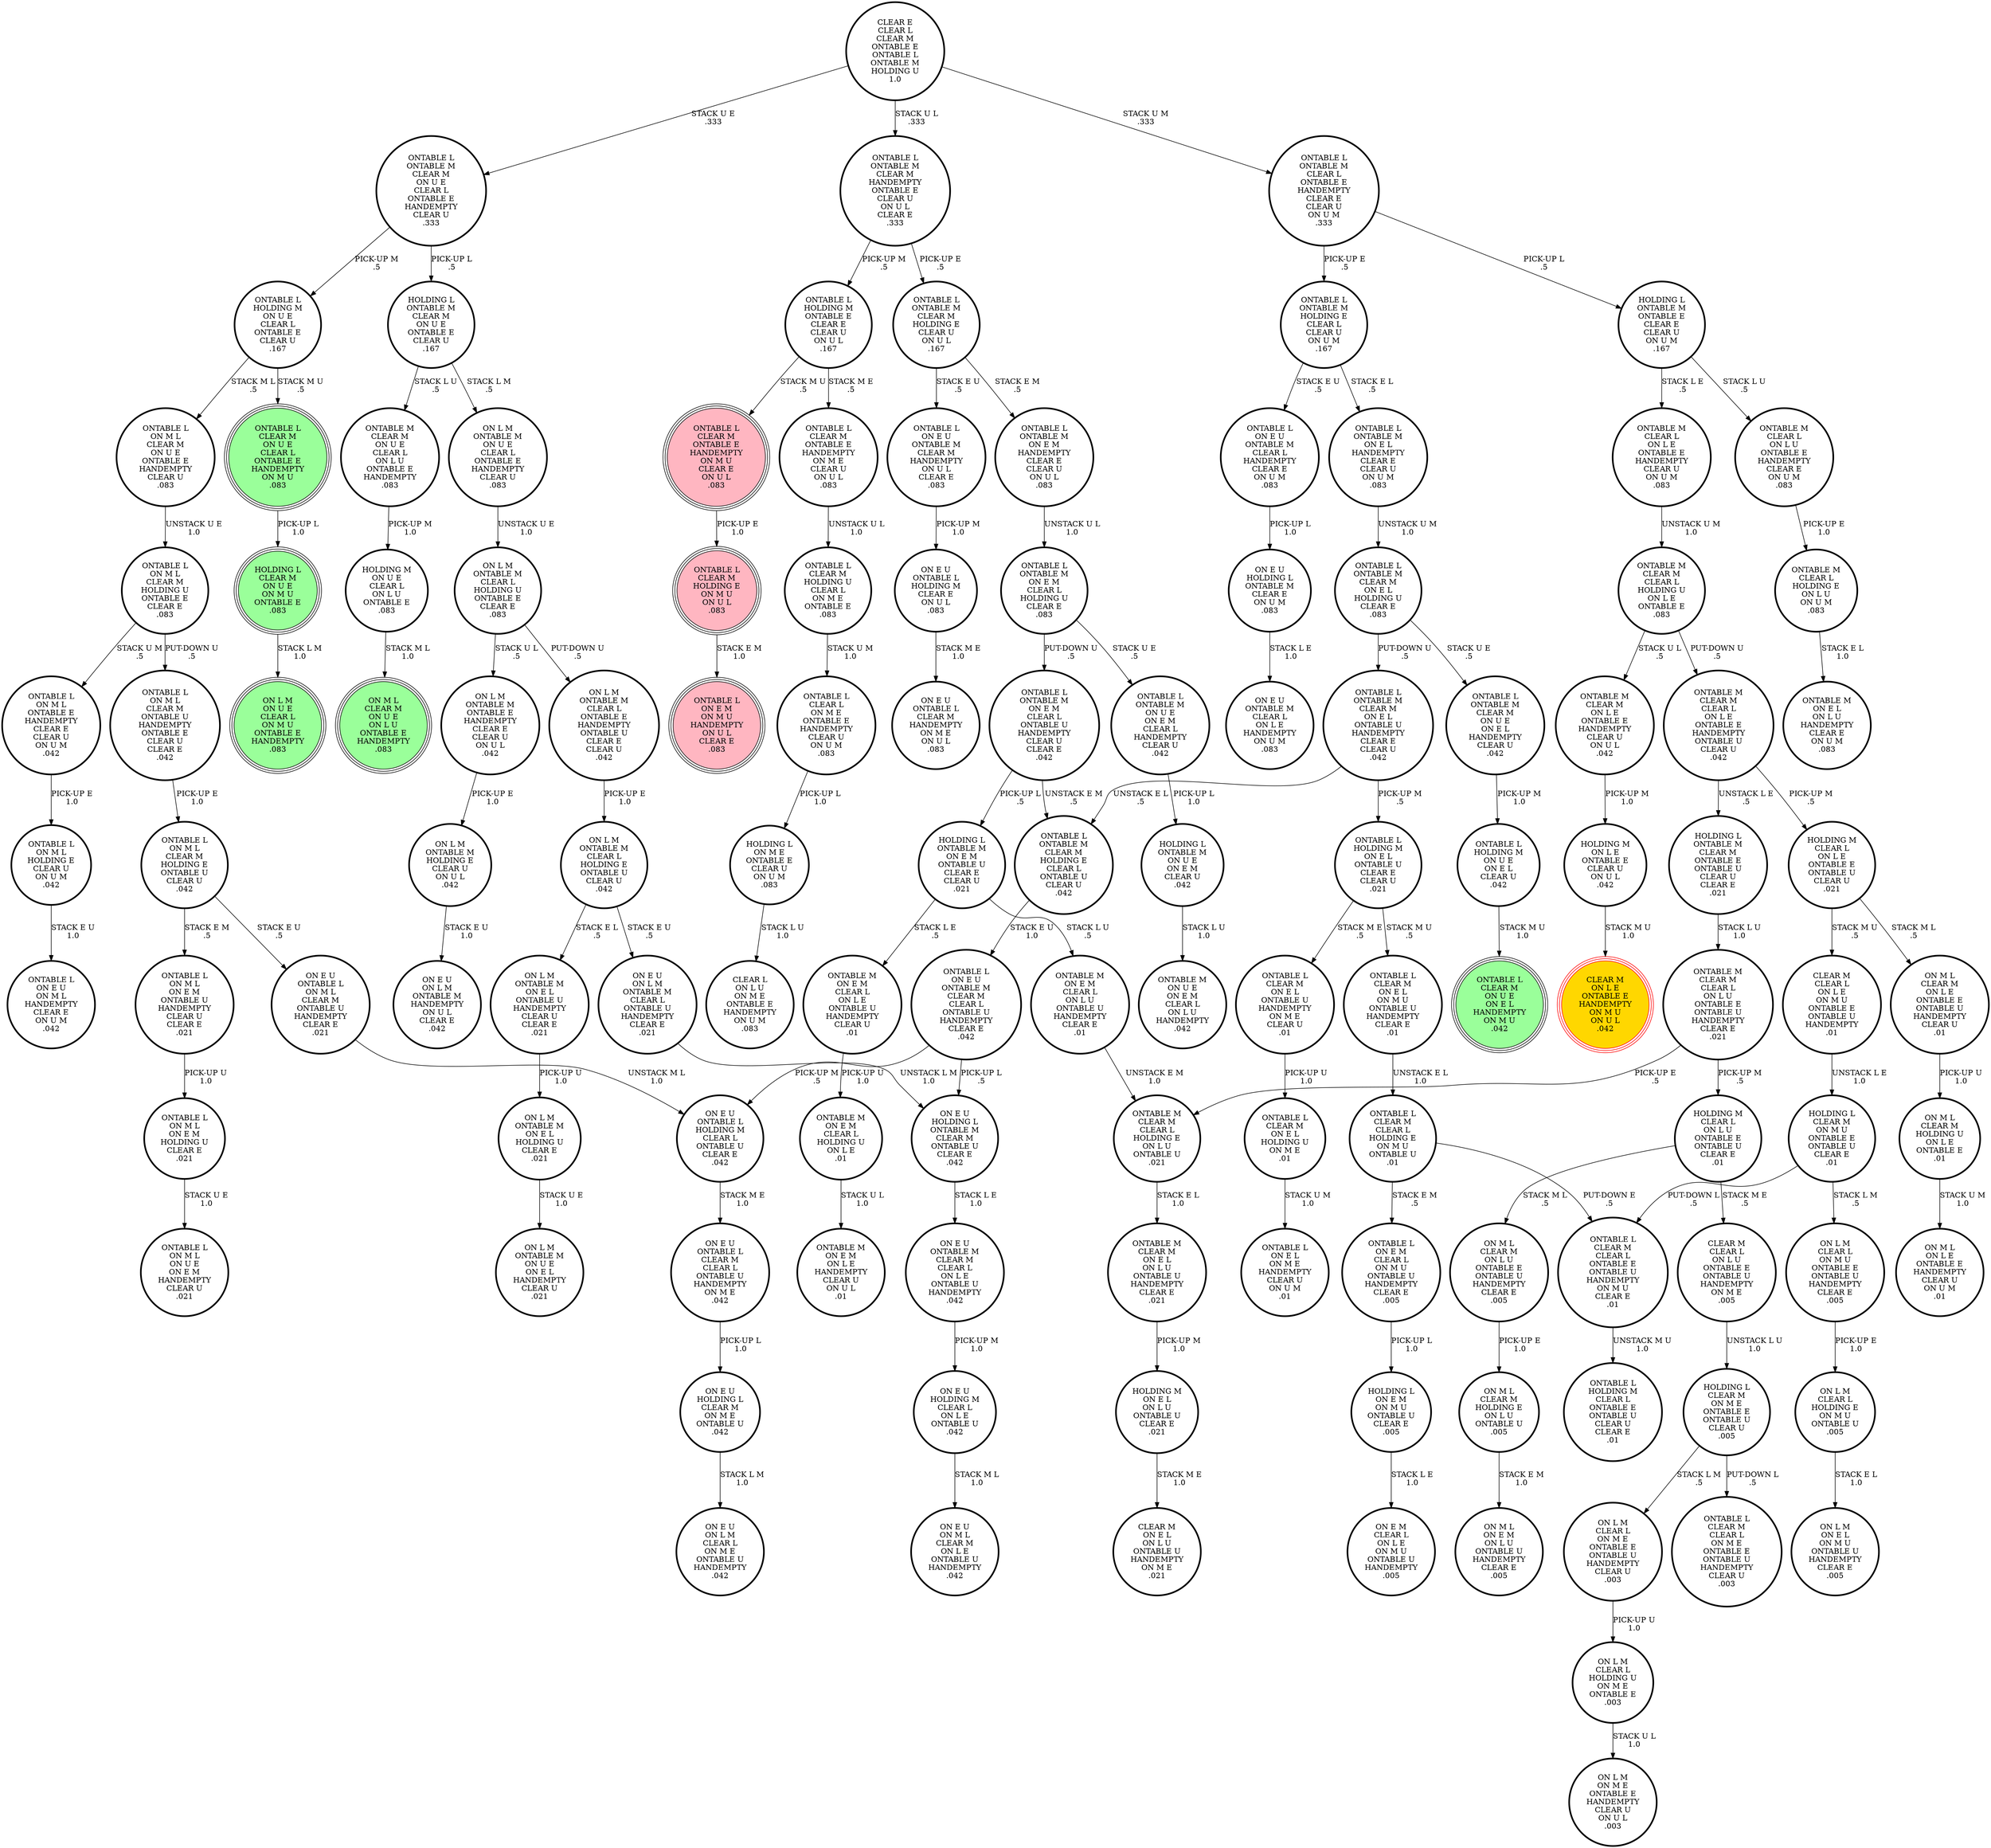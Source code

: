 digraph {
"ONTABLE L\nONTABLE M\nON E M\nCLEAR L\nONTABLE U\nHANDEMPTY\nCLEAR U\nCLEAR E\n.042\n" -> "ONTABLE L\nONTABLE M\nCLEAR M\nHOLDING E\nCLEAR L\nONTABLE U\nCLEAR U\n.042\n"[label="UNSTACK E M\n.5\n"];
"ONTABLE L\nONTABLE M\nON E M\nCLEAR L\nONTABLE U\nHANDEMPTY\nCLEAR U\nCLEAR E\n.042\n" -> "HOLDING L\nONTABLE M\nON E M\nONTABLE U\nCLEAR E\nCLEAR U\n.021\n"[label="PICK-UP L\n.5\n"];
"ONTABLE L\nCLEAR M\nCLEAR L\nONTABLE E\nONTABLE U\nHANDEMPTY\nON M U\nCLEAR E\n.01\n" -> "ONTABLE L\nHOLDING M\nCLEAR L\nONTABLE E\nONTABLE U\nCLEAR U\nCLEAR E\n.01\n"[label="UNSTACK M U\n1.0\n"];
"ONTABLE M\nCLEAR M\nCLEAR L\nHOLDING E\nON L U\nONTABLE U\n.021\n" -> "ONTABLE M\nCLEAR M\nON E L\nON L U\nONTABLE U\nHANDEMPTY\nCLEAR E\n.021\n"[label="STACK E L\n1.0\n"];
"ONTABLE L\nONTABLE M\nON E M\nCLEAR L\nHOLDING U\nCLEAR E\n.083\n" -> "ONTABLE L\nONTABLE M\nON E M\nCLEAR L\nONTABLE U\nHANDEMPTY\nCLEAR U\nCLEAR E\n.042\n"[label="PUT-DOWN U\n.5\n"];
"ONTABLE L\nONTABLE M\nON E M\nCLEAR L\nHOLDING U\nCLEAR E\n.083\n" -> "ONTABLE L\nONTABLE M\nON U E\nON E M\nCLEAR L\nHANDEMPTY\nCLEAR U\n.042\n"[label="STACK U E\n.5\n"];
"ONTABLE L\nHOLDING M\nON U E\nCLEAR L\nONTABLE E\nCLEAR U\n.167\n" -> "ONTABLE L\nON M L\nCLEAR M\nON U E\nONTABLE E\nHANDEMPTY\nCLEAR U\n.083\n"[label="STACK M L\n.5\n"];
"ONTABLE L\nHOLDING M\nON U E\nCLEAR L\nONTABLE E\nCLEAR U\n.167\n" -> "ONTABLE L\nCLEAR M\nON U E\nCLEAR L\nONTABLE E\nHANDEMPTY\nON M U\n.083\n"[label="STACK M U\n.5\n"];
"ON E U\nONTABLE L\nHOLDING M\nCLEAR E\nON U L\n.083\n" -> "ON E U\nONTABLE L\nCLEAR M\nHANDEMPTY\nON M E\nON U L\n.083\n"[label="STACK M E\n1.0\n"];
"ONTABLE M\nCLEAR M\nCLEAR L\nHOLDING U\nON L E\nONTABLE E\n.083\n" -> "ONTABLE M\nCLEAR M\nON L E\nONTABLE E\nHANDEMPTY\nCLEAR U\nON U L\n.042\n"[label="STACK U L\n.5\n"];
"ONTABLE M\nCLEAR M\nCLEAR L\nHOLDING U\nON L E\nONTABLE E\n.083\n" -> "ONTABLE M\nCLEAR M\nCLEAR L\nON L E\nONTABLE E\nHANDEMPTY\nONTABLE U\nCLEAR U\n.042\n"[label="PUT-DOWN U\n.5\n"];
"CLEAR M\nCLEAR L\nON L U\nONTABLE E\nONTABLE U\nHANDEMPTY\nON M E\n.005\n" -> "HOLDING L\nCLEAR M\nON M E\nONTABLE E\nONTABLE U\nCLEAR U\n.005\n"[label="UNSTACK L U\n1.0\n"];
"ON L M\nCLEAR L\nON M U\nONTABLE E\nONTABLE U\nHANDEMPTY\nCLEAR E\n.005\n" -> "ON L M\nCLEAR L\nHOLDING E\nON M U\nONTABLE U\n.005\n"[label="PICK-UP E\n1.0\n"];
"ONTABLE L\nCLEAR M\nHOLDING E\nON M U\nON U L\n.083\n" -> "ONTABLE L\nON E M\nON M U\nHANDEMPTY\nON U L\nCLEAR E\n.083\n"[label="STACK E M\n1.0\n"];
"ONTABLE L\nON M L\nCLEAR M\nHOLDING E\nONTABLE U\nCLEAR U\n.042\n" -> "ON E U\nONTABLE L\nON M L\nCLEAR M\nONTABLE U\nHANDEMPTY\nCLEAR E\n.021\n"[label="STACK E U\n.5\n"];
"ONTABLE L\nON M L\nCLEAR M\nHOLDING E\nONTABLE U\nCLEAR U\n.042\n" -> "ONTABLE L\nON M L\nON E M\nONTABLE U\nHANDEMPTY\nCLEAR U\nCLEAR E\n.021\n"[label="STACK E M\n.5\n"];
"ON E U\nONTABLE L\nCLEAR M\nCLEAR L\nONTABLE U\nHANDEMPTY\nON M E\n.042\n" -> "ON E U\nHOLDING L\nCLEAR M\nON M E\nONTABLE U\n.042\n"[label="PICK-UP L\n1.0\n"];
"ON E U\nONTABLE L\nON M L\nCLEAR M\nONTABLE U\nHANDEMPTY\nCLEAR E\n.021\n" -> "ON E U\nONTABLE L\nHOLDING M\nCLEAR L\nONTABLE U\nCLEAR E\n.042\n"[label="UNSTACK M L\n1.0\n"];
"ONTABLE L\nCLEAR M\nCLEAR L\nHOLDING E\nON M U\nONTABLE U\n.01\n" -> "ONTABLE L\nON E M\nCLEAR L\nON M U\nONTABLE U\nHANDEMPTY\nCLEAR E\n.005\n"[label="STACK E M\n.5\n"];
"ONTABLE L\nCLEAR M\nCLEAR L\nHOLDING E\nON M U\nONTABLE U\n.01\n" -> "ONTABLE L\nCLEAR M\nCLEAR L\nONTABLE E\nONTABLE U\nHANDEMPTY\nON M U\nCLEAR E\n.01\n"[label="PUT-DOWN E\n.5\n"];
"HOLDING L\nONTABLE M\nONTABLE E\nCLEAR E\nCLEAR U\nON U M\n.167\n" -> "ONTABLE M\nCLEAR L\nON L E\nONTABLE E\nHANDEMPTY\nCLEAR U\nON U M\n.083\n"[label="STACK L E\n.5\n"];
"HOLDING L\nONTABLE M\nONTABLE E\nCLEAR E\nCLEAR U\nON U M\n.167\n" -> "ONTABLE M\nCLEAR L\nON L U\nONTABLE E\nHANDEMPTY\nCLEAR E\nON U M\n.083\n"[label="STACK L U\n.5\n"];
"HOLDING M\nCLEAR L\nON L U\nONTABLE E\nONTABLE U\nCLEAR E\n.01\n" -> "CLEAR M\nCLEAR L\nON L U\nONTABLE E\nONTABLE U\nHANDEMPTY\nON M E\n.005\n"[label="STACK M E\n.5\n"];
"HOLDING M\nCLEAR L\nON L U\nONTABLE E\nONTABLE U\nCLEAR E\n.01\n" -> "ON M L\nCLEAR M\nON L U\nONTABLE E\nONTABLE U\nHANDEMPTY\nCLEAR E\n.005\n"[label="STACK M L\n.5\n"];
"ON L M\nONTABLE M\nHOLDING E\nCLEAR U\nON U L\n.042\n" -> "ON E U\nON L M\nONTABLE M\nHANDEMPTY\nON U L\nCLEAR E\n.042\n"[label="STACK E U\n1.0\n"];
"HOLDING M\nCLEAR L\nON L E\nONTABLE E\nONTABLE U\nCLEAR U\n.021\n" -> "CLEAR M\nCLEAR L\nON L E\nON M U\nONTABLE E\nONTABLE U\nHANDEMPTY\n.01\n"[label="STACK M U\n.5\n"];
"HOLDING M\nCLEAR L\nON L E\nONTABLE E\nONTABLE U\nCLEAR U\n.021\n" -> "ON M L\nCLEAR M\nON L E\nONTABLE E\nONTABLE U\nHANDEMPTY\nCLEAR U\n.01\n"[label="STACK M L\n.5\n"];
"ON M L\nCLEAR M\nON L U\nONTABLE E\nONTABLE U\nHANDEMPTY\nCLEAR E\n.005\n" -> "ON M L\nCLEAR M\nHOLDING E\nON L U\nONTABLE U\n.005\n"[label="PICK-UP E\n1.0\n"];
"ONTABLE M\nCLEAR M\nON U E\nCLEAR L\nON L U\nONTABLE E\nHANDEMPTY\n.083\n" -> "HOLDING M\nON U E\nCLEAR L\nON L U\nONTABLE E\n.083\n"[label="PICK-UP M\n1.0\n"];
"ON L M\nONTABLE M\nCLEAR L\nHOLDING E\nONTABLE U\nCLEAR U\n.042\n" -> "ON E U\nON L M\nONTABLE M\nCLEAR L\nONTABLE U\nHANDEMPTY\nCLEAR E\n.021\n"[label="STACK E U\n.5\n"];
"ON L M\nONTABLE M\nCLEAR L\nHOLDING E\nONTABLE U\nCLEAR U\n.042\n" -> "ON L M\nONTABLE M\nON E L\nONTABLE U\nHANDEMPTY\nCLEAR U\nCLEAR E\n.021\n"[label="STACK E L\n.5\n"];
"CLEAR M\nCLEAR L\nON L E\nON M U\nONTABLE E\nONTABLE U\nHANDEMPTY\n.01\n" -> "HOLDING L\nCLEAR M\nON M U\nONTABLE E\nONTABLE U\nCLEAR E\n.01\n"[label="UNSTACK L E\n1.0\n"];
"ONTABLE L\nHOLDING M\nONTABLE E\nCLEAR E\nCLEAR U\nON U L\n.167\n" -> "ONTABLE L\nCLEAR M\nONTABLE E\nHANDEMPTY\nON M E\nCLEAR U\nON U L\n.083\n"[label="STACK M E\n.5\n"];
"ONTABLE L\nHOLDING M\nONTABLE E\nCLEAR E\nCLEAR U\nON U L\n.167\n" -> "ONTABLE L\nCLEAR M\nONTABLE E\nHANDEMPTY\nON M U\nCLEAR E\nON U L\n.083\n"[label="STACK M U\n.5\n"];
"ON E U\nHOLDING L\nONTABLE M\nCLEAR E\nON U M\n.083\n" -> "ON E U\nONTABLE M\nCLEAR L\nON L E\nHANDEMPTY\nON U M\n.083\n"[label="STACK L E\n1.0\n"];
"ONTABLE M\nCLEAR L\nHOLDING E\nON L U\nON U M\n.083\n" -> "ONTABLE M\nON E L\nON L U\nHANDEMPTY\nCLEAR E\nON U M\n.083\n"[label="STACK E L\n1.0\n"];
"HOLDING L\nONTABLE M\nON E M\nONTABLE U\nCLEAR E\nCLEAR U\n.021\n" -> "ONTABLE M\nON E M\nCLEAR L\nON L E\nONTABLE U\nHANDEMPTY\nCLEAR U\n.01\n"[label="STACK L E\n.5\n"];
"HOLDING L\nONTABLE M\nON E M\nONTABLE U\nCLEAR E\nCLEAR U\n.021\n" -> "ONTABLE M\nON E M\nCLEAR L\nON L U\nONTABLE U\nHANDEMPTY\nCLEAR E\n.01\n"[label="STACK L U\n.5\n"];
"ONTABLE L\nON M L\nON E M\nONTABLE U\nHANDEMPTY\nCLEAR U\nCLEAR E\n.021\n" -> "ONTABLE L\nON M L\nON E M\nHOLDING U\nCLEAR E\n.021\n"[label="PICK-UP U\n1.0\n"];
"ON M L\nCLEAR M\nHOLDING E\nON L U\nONTABLE U\n.005\n" -> "ON M L\nON E M\nON L U\nONTABLE U\nHANDEMPTY\nCLEAR E\n.005\n"[label="STACK E M\n1.0\n"];
"ON L M\nONTABLE M\nCLEAR L\nHOLDING U\nONTABLE E\nCLEAR E\n.083\n" -> "ON L M\nONTABLE M\nONTABLE E\nHANDEMPTY\nCLEAR E\nCLEAR U\nON U L\n.042\n"[label="STACK U L\n.5\n"];
"ON L M\nONTABLE M\nCLEAR L\nHOLDING U\nONTABLE E\nCLEAR E\n.083\n" -> "ON L M\nONTABLE M\nCLEAR L\nONTABLE E\nHANDEMPTY\nONTABLE U\nCLEAR E\nCLEAR U\n.042\n"[label="PUT-DOWN U\n.5\n"];
"HOLDING L\nONTABLE M\nON U E\nON E M\nCLEAR U\n.042\n" -> "ONTABLE M\nON U E\nON E M\nCLEAR L\nON L U\nHANDEMPTY\n.042\n"[label="STACK L U\n1.0\n"];
"ONTABLE M\nCLEAR M\nON E L\nON L U\nONTABLE U\nHANDEMPTY\nCLEAR E\n.021\n" -> "HOLDING M\nON E L\nON L U\nONTABLE U\nCLEAR E\n.021\n"[label="PICK-UP M\n1.0\n"];
"ON L M\nONTABLE M\nON E L\nONTABLE U\nHANDEMPTY\nCLEAR U\nCLEAR E\n.021\n" -> "ON L M\nONTABLE M\nON E L\nHOLDING U\nCLEAR E\n.021\n"[label="PICK-UP U\n1.0\n"];
"ONTABLE L\nCLEAR M\nON U E\nCLEAR L\nONTABLE E\nHANDEMPTY\nON M U\n.083\n" -> "HOLDING L\nCLEAR M\nON U E\nON M U\nONTABLE E\n.083\n"[label="PICK-UP L\n1.0\n"];
"ONTABLE L\nONTABLE M\nCLEAR M\nON E L\nONTABLE U\nHANDEMPTY\nCLEAR E\nCLEAR U\n.042\n" -> "ONTABLE L\nHOLDING M\nON E L\nONTABLE U\nCLEAR E\nCLEAR U\n.021\n"[label="PICK-UP M\n.5\n"];
"ONTABLE L\nONTABLE M\nCLEAR M\nON E L\nONTABLE U\nHANDEMPTY\nCLEAR E\nCLEAR U\n.042\n" -> "ONTABLE L\nONTABLE M\nCLEAR M\nHOLDING E\nCLEAR L\nONTABLE U\nCLEAR U\n.042\n"[label="UNSTACK E L\n.5\n"];
"ONTABLE L\nON E M\nCLEAR L\nON M U\nONTABLE U\nHANDEMPTY\nCLEAR E\n.005\n" -> "HOLDING L\nON E M\nON M U\nONTABLE U\nCLEAR E\n.005\n"[label="PICK-UP L\n1.0\n"];
"ON L M\nCLEAR L\nON M E\nONTABLE E\nONTABLE U\nHANDEMPTY\nCLEAR U\n.003\n" -> "ON L M\nCLEAR L\nHOLDING U\nON M E\nONTABLE E\n.003\n"[label="PICK-UP U\n1.0\n"];
"ONTABLE L\nON E U\nONTABLE M\nCLEAR M\nCLEAR L\nONTABLE U\nHANDEMPTY\nCLEAR E\n.042\n" -> "ON E U\nHOLDING L\nONTABLE M\nCLEAR M\nONTABLE U\nCLEAR E\n.042\n"[label="PICK-UP L\n.5\n"];
"ONTABLE L\nON E U\nONTABLE M\nCLEAR M\nCLEAR L\nONTABLE U\nHANDEMPTY\nCLEAR E\n.042\n" -> "ON E U\nONTABLE L\nHOLDING M\nCLEAR L\nONTABLE U\nCLEAR E\n.042\n"[label="PICK-UP M\n.5\n"];
"ONTABLE L\nCLEAR M\nONTABLE E\nHANDEMPTY\nON M U\nCLEAR E\nON U L\n.083\n" -> "ONTABLE L\nCLEAR M\nHOLDING E\nON M U\nON U L\n.083\n"[label="PICK-UP E\n1.0\n"];
"ONTABLE L\nONTABLE M\nCLEAR M\nHOLDING E\nCLEAR L\nONTABLE U\nCLEAR U\n.042\n" -> "ONTABLE L\nON E U\nONTABLE M\nCLEAR M\nCLEAR L\nONTABLE U\nHANDEMPTY\nCLEAR E\n.042\n"[label="STACK E U\n1.0\n"];
"ONTABLE L\nON M L\nON E M\nHOLDING U\nCLEAR E\n.021\n" -> "ONTABLE L\nON M L\nON U E\nON E M\nHANDEMPTY\nCLEAR U\n.021\n"[label="STACK U E\n1.0\n"];
"ONTABLE L\nON M L\nCLEAR M\nHOLDING U\nONTABLE E\nCLEAR E\n.083\n" -> "ONTABLE L\nON M L\nONTABLE E\nHANDEMPTY\nCLEAR E\nCLEAR U\nON U M\n.042\n"[label="STACK U M\n.5\n"];
"ONTABLE L\nON M L\nCLEAR M\nHOLDING U\nONTABLE E\nCLEAR E\n.083\n" -> "ONTABLE L\nON M L\nCLEAR M\nONTABLE U\nHANDEMPTY\nONTABLE E\nCLEAR U\nCLEAR E\n.042\n"[label="PUT-DOWN U\n.5\n"];
"ONTABLE L\nON M L\nCLEAR M\nON U E\nONTABLE E\nHANDEMPTY\nCLEAR U\n.083\n" -> "ONTABLE L\nON M L\nCLEAR M\nHOLDING U\nONTABLE E\nCLEAR E\n.083\n"[label="UNSTACK U E\n1.0\n"];
"ONTABLE M\nON E M\nCLEAR L\nON L U\nONTABLE U\nHANDEMPTY\nCLEAR E\n.01\n" -> "ONTABLE M\nCLEAR M\nCLEAR L\nHOLDING E\nON L U\nONTABLE U\n.021\n"[label="UNSTACK E M\n1.0\n"];
"ONTABLE L\nHOLDING M\nON E L\nONTABLE U\nCLEAR E\nCLEAR U\n.021\n" -> "ONTABLE L\nCLEAR M\nON E L\nON M U\nONTABLE U\nHANDEMPTY\nCLEAR E\n.01\n"[label="STACK M U\n.5\n"];
"ONTABLE L\nHOLDING M\nON E L\nONTABLE U\nCLEAR E\nCLEAR U\n.021\n" -> "ONTABLE L\nCLEAR M\nON E L\nONTABLE U\nHANDEMPTY\nON M E\nCLEAR U\n.01\n"[label="STACK M E\n.5\n"];
"HOLDING L\nON E M\nON M U\nONTABLE U\nCLEAR E\n.005\n" -> "ON E M\nCLEAR L\nON L E\nON M U\nONTABLE U\nHANDEMPTY\n.005\n"[label="STACK L E\n1.0\n"];
"ONTABLE L\nONTABLE M\nCLEAR M\nHANDEMPTY\nONTABLE E\nCLEAR U\nON U L\nCLEAR E\n.333\n" -> "ONTABLE L\nONTABLE M\nCLEAR M\nHOLDING E\nCLEAR U\nON U L\n.167\n"[label="PICK-UP E\n.5\n"];
"ONTABLE L\nONTABLE M\nCLEAR M\nHANDEMPTY\nONTABLE E\nCLEAR U\nON U L\nCLEAR E\n.333\n" -> "ONTABLE L\nHOLDING M\nONTABLE E\nCLEAR E\nCLEAR U\nON U L\n.167\n"[label="PICK-UP M\n.5\n"];
"ONTABLE L\nCLEAR M\nON E L\nHOLDING U\nON M E\n.01\n" -> "ONTABLE L\nON E L\nON M E\nHANDEMPTY\nCLEAR U\nON U M\n.01\n"[label="STACK U M\n1.0\n"];
"ON E U\nHOLDING L\nCLEAR M\nON M E\nONTABLE U\n.042\n" -> "ON E U\nON L M\nCLEAR L\nON M E\nONTABLE U\nHANDEMPTY\n.042\n"[label="STACK L M\n1.0\n"];
"ONTABLE L\nCLEAR M\nHOLDING U\nCLEAR L\nON M E\nONTABLE E\n.083\n" -> "ONTABLE L\nCLEAR L\nON M E\nONTABLE E\nHANDEMPTY\nCLEAR U\nON U M\n.083\n"[label="STACK U M\n1.0\n"];
"ON E U\nONTABLE L\nHOLDING M\nCLEAR L\nONTABLE U\nCLEAR E\n.042\n" -> "ON E U\nONTABLE L\nCLEAR M\nCLEAR L\nONTABLE U\nHANDEMPTY\nON M E\n.042\n"[label="STACK M E\n1.0\n"];
"HOLDING M\nON U E\nCLEAR L\nON L U\nONTABLE E\n.083\n" -> "ON M L\nCLEAR M\nON U E\nON L U\nONTABLE E\nHANDEMPTY\n.083\n"[label="STACK M L\n1.0\n"];
"HOLDING L\nCLEAR M\nON M E\nONTABLE E\nONTABLE U\nCLEAR U\n.005\n" -> "ON L M\nCLEAR L\nON M E\nONTABLE E\nONTABLE U\nHANDEMPTY\nCLEAR U\n.003\n"[label="STACK L M\n.5\n"];
"HOLDING L\nCLEAR M\nON M E\nONTABLE E\nONTABLE U\nCLEAR U\n.005\n" -> "ONTABLE L\nCLEAR M\nCLEAR L\nON M E\nONTABLE E\nONTABLE U\nHANDEMPTY\nCLEAR U\n.003\n"[label="PUT-DOWN L\n.5\n"];
"HOLDING L\nONTABLE M\nCLEAR M\nON U E\nONTABLE E\nCLEAR U\n.167\n" -> "ONTABLE M\nCLEAR M\nON U E\nCLEAR L\nON L U\nONTABLE E\nHANDEMPTY\n.083\n"[label="STACK L U\n.5\n"];
"HOLDING L\nONTABLE M\nCLEAR M\nON U E\nONTABLE E\nCLEAR U\n.167\n" -> "ON L M\nONTABLE M\nON U E\nCLEAR L\nONTABLE E\nHANDEMPTY\nCLEAR U\n.083\n"[label="STACK L M\n.5\n"];
"ONTABLE M\nCLEAR L\nON L U\nONTABLE E\nHANDEMPTY\nCLEAR E\nON U M\n.083\n" -> "ONTABLE M\nCLEAR L\nHOLDING E\nON L U\nON U M\n.083\n"[label="PICK-UP E\n1.0\n"];
"CLEAR E\nCLEAR L\nCLEAR M\nONTABLE E\nONTABLE L\nONTABLE M\nHOLDING U\n1.0\n" -> "ONTABLE L\nONTABLE M\nCLEAR M\nON U E\nCLEAR L\nONTABLE E\nHANDEMPTY\nCLEAR U\n.333\n"[label="STACK U E\n.333\n"];
"CLEAR E\nCLEAR L\nCLEAR M\nONTABLE E\nONTABLE L\nONTABLE M\nHOLDING U\n1.0\n" -> "ONTABLE L\nONTABLE M\nCLEAR M\nHANDEMPTY\nONTABLE E\nCLEAR U\nON U L\nCLEAR E\n.333\n"[label="STACK U L\n.333\n"];
"CLEAR E\nCLEAR L\nCLEAR M\nONTABLE E\nONTABLE L\nONTABLE M\nHOLDING U\n1.0\n" -> "ONTABLE L\nONTABLE M\nCLEAR L\nONTABLE E\nHANDEMPTY\nCLEAR E\nCLEAR U\nON U M\n.333\n"[label="STACK U M\n.333\n"];
"HOLDING L\nCLEAR M\nON M U\nONTABLE E\nONTABLE U\nCLEAR E\n.01\n" -> "ON L M\nCLEAR L\nON M U\nONTABLE E\nONTABLE U\nHANDEMPTY\nCLEAR E\n.005\n"[label="STACK L M\n.5\n"];
"HOLDING L\nCLEAR M\nON M U\nONTABLE E\nONTABLE U\nCLEAR E\n.01\n" -> "ONTABLE L\nCLEAR M\nCLEAR L\nONTABLE E\nONTABLE U\nHANDEMPTY\nON M U\nCLEAR E\n.01\n"[label="PUT-DOWN L\n.5\n"];
"ONTABLE M\nCLEAR M\nCLEAR L\nON L U\nONTABLE E\nONTABLE U\nHANDEMPTY\nCLEAR E\n.021\n" -> "HOLDING M\nCLEAR L\nON L U\nONTABLE E\nONTABLE U\nCLEAR E\n.01\n"[label="PICK-UP M\n.5\n"];
"ONTABLE M\nCLEAR M\nCLEAR L\nON L U\nONTABLE E\nONTABLE U\nHANDEMPTY\nCLEAR E\n.021\n" -> "ONTABLE M\nCLEAR M\nCLEAR L\nHOLDING E\nON L U\nONTABLE U\n.021\n"[label="PICK-UP E\n.5\n"];
"ONTABLE L\nONTABLE M\nCLEAR L\nONTABLE E\nHANDEMPTY\nCLEAR E\nCLEAR U\nON U M\n.333\n" -> "ONTABLE L\nONTABLE M\nHOLDING E\nCLEAR L\nCLEAR U\nON U M\n.167\n"[label="PICK-UP E\n.5\n"];
"ONTABLE L\nONTABLE M\nCLEAR L\nONTABLE E\nHANDEMPTY\nCLEAR E\nCLEAR U\nON U M\n.333\n" -> "HOLDING L\nONTABLE M\nONTABLE E\nCLEAR E\nCLEAR U\nON U M\n.167\n"[label="PICK-UP L\n.5\n"];
"ON L M\nONTABLE M\nCLEAR L\nONTABLE E\nHANDEMPTY\nONTABLE U\nCLEAR E\nCLEAR U\n.042\n" -> "ON L M\nONTABLE M\nCLEAR L\nHOLDING E\nONTABLE U\nCLEAR U\n.042\n"[label="PICK-UP E\n1.0\n"];
"ONTABLE L\nONTABLE M\nON E L\nHANDEMPTY\nCLEAR E\nCLEAR U\nON U M\n.083\n" -> "ONTABLE L\nONTABLE M\nCLEAR M\nON E L\nHOLDING U\nCLEAR E\n.083\n"[label="UNSTACK U M\n1.0\n"];
"ON E U\nHOLDING M\nCLEAR L\nON L E\nONTABLE U\n.042\n" -> "ON E U\nON M L\nCLEAR M\nON L E\nONTABLE U\nHANDEMPTY\n.042\n"[label="STACK M L\n1.0\n"];
"ONTABLE L\nON M L\nHOLDING E\nCLEAR U\nON U M\n.042\n" -> "ONTABLE L\nON E U\nON M L\nHANDEMPTY\nCLEAR E\nON U M\n.042\n"[label="STACK E U\n1.0\n"];
"ONTABLE M\nCLEAR M\nCLEAR L\nON L E\nONTABLE E\nHANDEMPTY\nONTABLE U\nCLEAR U\n.042\n" -> "HOLDING M\nCLEAR L\nON L E\nONTABLE E\nONTABLE U\nCLEAR U\n.021\n"[label="PICK-UP M\n.5\n"];
"ONTABLE M\nCLEAR M\nCLEAR L\nON L E\nONTABLE E\nHANDEMPTY\nONTABLE U\nCLEAR U\n.042\n" -> "HOLDING L\nONTABLE M\nCLEAR M\nONTABLE E\nONTABLE U\nCLEAR U\nCLEAR E\n.021\n"[label="UNSTACK L E\n.5\n"];
"ONTABLE L\nCLEAR M\nONTABLE E\nHANDEMPTY\nON M E\nCLEAR U\nON U L\n.083\n" -> "ONTABLE L\nCLEAR M\nHOLDING U\nCLEAR L\nON M E\nONTABLE E\n.083\n"[label="UNSTACK U L\n1.0\n"];
"ONTABLE M\nON E M\nCLEAR L\nON L E\nONTABLE U\nHANDEMPTY\nCLEAR U\n.01\n" -> "ONTABLE M\nON E M\nCLEAR L\nHOLDING U\nON L E\n.01\n"[label="PICK-UP U\n1.0\n"];
"ON L M\nONTABLE M\nONTABLE E\nHANDEMPTY\nCLEAR E\nCLEAR U\nON U L\n.042\n" -> "ON L M\nONTABLE M\nHOLDING E\nCLEAR U\nON U L\n.042\n"[label="PICK-UP E\n1.0\n"];
"ON M L\nCLEAR M\nON L E\nONTABLE E\nONTABLE U\nHANDEMPTY\nCLEAR U\n.01\n" -> "ON M L\nCLEAR M\nHOLDING U\nON L E\nONTABLE E\n.01\n"[label="PICK-UP U\n1.0\n"];
"ONTABLE L\nON M L\nCLEAR M\nONTABLE U\nHANDEMPTY\nONTABLE E\nCLEAR U\nCLEAR E\n.042\n" -> "ONTABLE L\nON M L\nCLEAR M\nHOLDING E\nONTABLE U\nCLEAR U\n.042\n"[label="PICK-UP E\n1.0\n"];
"ON L M\nCLEAR L\nHOLDING U\nON M E\nONTABLE E\n.003\n" -> "ON L M\nON M E\nONTABLE E\nHANDEMPTY\nCLEAR U\nON U L\n.003\n"[label="STACK U L\n1.0\n"];
"ONTABLE L\nON E U\nONTABLE M\nCLEAR M\nHANDEMPTY\nON U L\nCLEAR E\n.083\n" -> "ON E U\nONTABLE L\nHOLDING M\nCLEAR E\nON U L\n.083\n"[label="PICK-UP M\n1.0\n"];
"ONTABLE L\nCLEAR M\nON E L\nON M U\nONTABLE U\nHANDEMPTY\nCLEAR E\n.01\n" -> "ONTABLE L\nCLEAR M\nCLEAR L\nHOLDING E\nON M U\nONTABLE U\n.01\n"[label="UNSTACK E L\n1.0\n"];
"ONTABLE M\nCLEAR L\nON L E\nONTABLE E\nHANDEMPTY\nCLEAR U\nON U M\n.083\n" -> "ONTABLE M\nCLEAR M\nCLEAR L\nHOLDING U\nON L E\nONTABLE E\n.083\n"[label="UNSTACK U M\n1.0\n"];
"ONTABLE L\nCLEAR L\nON M E\nONTABLE E\nHANDEMPTY\nCLEAR U\nON U M\n.083\n" -> "HOLDING L\nON M E\nONTABLE E\nCLEAR U\nON U M\n.083\n"[label="PICK-UP L\n1.0\n"];
"ONTABLE M\nCLEAR M\nON L E\nONTABLE E\nHANDEMPTY\nCLEAR U\nON U L\n.042\n" -> "HOLDING M\nON L E\nONTABLE E\nCLEAR U\nON U L\n.042\n"[label="PICK-UP M\n1.0\n"];
"ONTABLE L\nONTABLE M\nHOLDING E\nCLEAR L\nCLEAR U\nON U M\n.167\n" -> "ONTABLE L\nON E U\nONTABLE M\nCLEAR L\nHANDEMPTY\nCLEAR E\nON U M\n.083\n"[label="STACK E U\n.5\n"];
"ONTABLE L\nONTABLE M\nHOLDING E\nCLEAR L\nCLEAR U\nON U M\n.167\n" -> "ONTABLE L\nONTABLE M\nON E L\nHANDEMPTY\nCLEAR E\nCLEAR U\nON U M\n.083\n"[label="STACK E L\n.5\n"];
"ON L M\nONTABLE M\nON E L\nHOLDING U\nCLEAR E\n.021\n" -> "ON L M\nONTABLE M\nON U E\nON E L\nHANDEMPTY\nCLEAR U\n.021\n"[label="STACK U E\n1.0\n"];
"ONTABLE L\nONTABLE M\nON U E\nON E M\nCLEAR L\nHANDEMPTY\nCLEAR U\n.042\n" -> "HOLDING L\nONTABLE M\nON U E\nON E M\nCLEAR U\n.042\n"[label="PICK-UP L\n1.0\n"];
"ON L M\nONTABLE M\nON U E\nCLEAR L\nONTABLE E\nHANDEMPTY\nCLEAR U\n.083\n" -> "ON L M\nONTABLE M\nCLEAR L\nHOLDING U\nONTABLE E\nCLEAR E\n.083\n"[label="UNSTACK U E\n1.0\n"];
"ONTABLE L\nONTABLE M\nON E M\nHANDEMPTY\nCLEAR E\nCLEAR U\nON U L\n.083\n" -> "ONTABLE L\nONTABLE M\nON E M\nCLEAR L\nHOLDING U\nCLEAR E\n.083\n"[label="UNSTACK U L\n1.0\n"];
"ONTABLE L\nHOLDING M\nON U E\nON E L\nCLEAR U\n.042\n" -> "ONTABLE L\nCLEAR M\nON U E\nON E L\nHANDEMPTY\nON M U\n.042\n"[label="STACK M U\n1.0\n"];
"ON E U\nONTABLE M\nCLEAR M\nCLEAR L\nON L E\nONTABLE U\nHANDEMPTY\n.042\n" -> "ON E U\nHOLDING M\nCLEAR L\nON L E\nONTABLE U\n.042\n"[label="PICK-UP M\n1.0\n"];
"ONTABLE L\nONTABLE M\nCLEAR M\nON U E\nCLEAR L\nONTABLE E\nHANDEMPTY\nCLEAR U\n.333\n" -> "ONTABLE L\nHOLDING M\nON U E\nCLEAR L\nONTABLE E\nCLEAR U\n.167\n"[label="PICK-UP M\n.5\n"];
"ONTABLE L\nONTABLE M\nCLEAR M\nON U E\nCLEAR L\nONTABLE E\nHANDEMPTY\nCLEAR U\n.333\n" -> "HOLDING L\nONTABLE M\nCLEAR M\nON U E\nONTABLE E\nCLEAR U\n.167\n"[label="PICK-UP L\n.5\n"];
"ON E U\nHOLDING L\nONTABLE M\nCLEAR M\nONTABLE U\nCLEAR E\n.042\n" -> "ON E U\nONTABLE M\nCLEAR M\nCLEAR L\nON L E\nONTABLE U\nHANDEMPTY\n.042\n"[label="STACK L E\n1.0\n"];
"HOLDING L\nONTABLE M\nCLEAR M\nONTABLE E\nONTABLE U\nCLEAR U\nCLEAR E\n.021\n" -> "ONTABLE M\nCLEAR M\nCLEAR L\nON L U\nONTABLE E\nONTABLE U\nHANDEMPTY\nCLEAR E\n.021\n"[label="STACK L U\n1.0\n"];
"HOLDING M\nON E L\nON L U\nONTABLE U\nCLEAR E\n.021\n" -> "CLEAR M\nON E L\nON L U\nONTABLE U\nHANDEMPTY\nON M E\n.021\n"[label="STACK M E\n1.0\n"];
"ON M L\nCLEAR M\nHOLDING U\nON L E\nONTABLE E\n.01\n" -> "ON M L\nON L E\nONTABLE E\nHANDEMPTY\nCLEAR U\nON U M\n.01\n"[label="STACK U M\n1.0\n"];
"ONTABLE L\nONTABLE M\nCLEAR M\nON U E\nON E L\nHANDEMPTY\nCLEAR U\n.042\n" -> "ONTABLE L\nHOLDING M\nON U E\nON E L\nCLEAR U\n.042\n"[label="PICK-UP M\n1.0\n"];
"HOLDING M\nON L E\nONTABLE E\nCLEAR U\nON U L\n.042\n" -> "CLEAR M\nON L E\nONTABLE E\nHANDEMPTY\nON M U\nON U L\n.042\n"[label="STACK M U\n1.0\n"];
"ON L M\nCLEAR L\nHOLDING E\nON M U\nONTABLE U\n.005\n" -> "ON L M\nON E L\nON M U\nONTABLE U\nHANDEMPTY\nCLEAR E\n.005\n"[label="STACK E L\n1.0\n"];
"ONTABLE M\nON E M\nCLEAR L\nHOLDING U\nON L E\n.01\n" -> "ONTABLE M\nON E M\nON L E\nHANDEMPTY\nCLEAR U\nON U L\n.01\n"[label="STACK U L\n1.0\n"];
"ONTABLE L\nONTABLE M\nCLEAR M\nHOLDING E\nCLEAR U\nON U L\n.167\n" -> "ONTABLE L\nONTABLE M\nON E M\nHANDEMPTY\nCLEAR E\nCLEAR U\nON U L\n.083\n"[label="STACK E M\n.5\n"];
"ONTABLE L\nONTABLE M\nCLEAR M\nHOLDING E\nCLEAR U\nON U L\n.167\n" -> "ONTABLE L\nON E U\nONTABLE M\nCLEAR M\nHANDEMPTY\nON U L\nCLEAR E\n.083\n"[label="STACK E U\n.5\n"];
"HOLDING L\nON M E\nONTABLE E\nCLEAR U\nON U M\n.083\n" -> "CLEAR L\nON L U\nON M E\nONTABLE E\nHANDEMPTY\nON U M\n.083\n"[label="STACK L U\n1.0\n"];
"ONTABLE L\nON M L\nONTABLE E\nHANDEMPTY\nCLEAR E\nCLEAR U\nON U M\n.042\n" -> "ONTABLE L\nON M L\nHOLDING E\nCLEAR U\nON U M\n.042\n"[label="PICK-UP E\n1.0\n"];
"ONTABLE L\nONTABLE M\nCLEAR M\nON E L\nHOLDING U\nCLEAR E\n.083\n" -> "ONTABLE L\nONTABLE M\nCLEAR M\nON U E\nON E L\nHANDEMPTY\nCLEAR U\n.042\n"[label="STACK U E\n.5\n"];
"ONTABLE L\nONTABLE M\nCLEAR M\nON E L\nHOLDING U\nCLEAR E\n.083\n" -> "ONTABLE L\nONTABLE M\nCLEAR M\nON E L\nONTABLE U\nHANDEMPTY\nCLEAR E\nCLEAR U\n.042\n"[label="PUT-DOWN U\n.5\n"];
"ONTABLE L\nON E U\nONTABLE M\nCLEAR L\nHANDEMPTY\nCLEAR E\nON U M\n.083\n" -> "ON E U\nHOLDING L\nONTABLE M\nCLEAR E\nON U M\n.083\n"[label="PICK-UP L\n1.0\n"];
"ON E U\nON L M\nONTABLE M\nCLEAR L\nONTABLE U\nHANDEMPTY\nCLEAR E\n.021\n" -> "ON E U\nHOLDING L\nONTABLE M\nCLEAR M\nONTABLE U\nCLEAR E\n.042\n"[label="UNSTACK L M\n1.0\n"];
"HOLDING L\nCLEAR M\nON U E\nON M U\nONTABLE E\n.083\n" -> "ON L M\nON U E\nCLEAR L\nON M U\nONTABLE E\nHANDEMPTY\n.083\n"[label="STACK L M\n1.0\n"];
"ONTABLE L\nCLEAR M\nON E L\nONTABLE U\nHANDEMPTY\nON M E\nCLEAR U\n.01\n" -> "ONTABLE L\nCLEAR M\nON E L\nHOLDING U\nON M E\n.01\n"[label="PICK-UP U\n1.0\n"];
"ON E U\nONTABLE M\nCLEAR L\nON L E\nHANDEMPTY\nON U M\n.083\n" [shape=circle, penwidth=3];
"ON L M\nON E L\nON M U\nONTABLE U\nHANDEMPTY\nCLEAR E\n.005\n" [shape=circle, penwidth=3];
"ON E U\nON L M\nCLEAR L\nON M E\nONTABLE U\nHANDEMPTY\n.042\n" [shape=circle, penwidth=3];
"ON L M\nON M E\nONTABLE E\nHANDEMPTY\nCLEAR U\nON U L\n.003\n" [shape=circle, penwidth=3];
"ON M L\nON L E\nONTABLE E\nHANDEMPTY\nCLEAR U\nON U M\n.01\n" [shape=circle, penwidth=3];
"ONTABLE L\nON E L\nON M E\nHANDEMPTY\nCLEAR U\nON U M\n.01\n" [shape=circle, penwidth=3];
"ON E U\nON M L\nCLEAR M\nON L E\nONTABLE U\nHANDEMPTY\n.042\n" [shape=circle, penwidth=3];
"ON L M\nONTABLE M\nON U E\nON E L\nHANDEMPTY\nCLEAR U\n.021\n" [shape=circle, penwidth=3];
"ON L M\nON U E\nCLEAR L\nON M U\nONTABLE E\nHANDEMPTY\n.083\n" [shape=circle, style=filled, fillcolor=palegreen1, peripheries=3];
"ONTABLE L\nON E U\nON M L\nHANDEMPTY\nCLEAR E\nON U M\n.042\n" [shape=circle, penwidth=3];
"ONTABLE L\nHOLDING M\nCLEAR L\nONTABLE E\nONTABLE U\nCLEAR U\nCLEAR E\n.01\n" [shape=circle, penwidth=3];
"CLEAR M\nON E L\nON L U\nONTABLE U\nHANDEMPTY\nON M E\n.021\n" [shape=circle, penwidth=3];
"ON E M\nCLEAR L\nON L E\nON M U\nONTABLE U\nHANDEMPTY\n.005\n" [shape=circle, penwidth=3];
"ON E U\nON L M\nONTABLE M\nHANDEMPTY\nON U L\nCLEAR E\n.042\n" [shape=circle, penwidth=3];
"CLEAR L\nON L U\nON M E\nONTABLE E\nHANDEMPTY\nON U M\n.083\n" [shape=circle, penwidth=3];
"ON M L\nCLEAR M\nON U E\nON L U\nONTABLE E\nHANDEMPTY\n.083\n" [shape=circle, style=filled, fillcolor=palegreen1, peripheries=3];
"ONTABLE M\nON U E\nON E M\nCLEAR L\nON L U\nHANDEMPTY\n.042\n" [shape=circle, penwidth=3];
"ONTABLE L\nON E M\nON M U\nHANDEMPTY\nON U L\nCLEAR E\n.083\n" [shape=circle, style=filled, fillcolor=lightpink, peripheries=3];
"ON E U\nONTABLE L\nCLEAR M\nHANDEMPTY\nON M E\nON U L\n.083\n" [shape=circle, penwidth=3];
"ONTABLE M\nON E M\nON L E\nHANDEMPTY\nCLEAR U\nON U L\n.01\n" [shape=circle, penwidth=3];
"ONTABLE L\nCLEAR M\nON U E\nON E L\nHANDEMPTY\nON M U\n.042\n" [shape=circle, style=filled, fillcolor=palegreen1, peripheries=3];
"ON M L\nON E M\nON L U\nONTABLE U\nHANDEMPTY\nCLEAR E\n.005\n" [shape=circle, penwidth=3];
"ONTABLE L\nCLEAR M\nCLEAR L\nON M E\nONTABLE E\nONTABLE U\nHANDEMPTY\nCLEAR U\n.003\n" [shape=circle, penwidth=3];
"ONTABLE M\nON E L\nON L U\nHANDEMPTY\nCLEAR E\nON U M\n.083\n" [shape=circle, penwidth=3];
"CLEAR M\nON L E\nONTABLE E\nHANDEMPTY\nON M U\nON U L\n.042\n" [shape=circle, style=filled color=red, fillcolor=gold, peripheries=3];
"ONTABLE L\nON M L\nON U E\nON E M\nHANDEMPTY\nCLEAR U\n.021\n" [shape=circle, penwidth=3];
"ON M L\nCLEAR M\nON L U\nONTABLE E\nONTABLE U\nHANDEMPTY\nCLEAR E\n.005\n" [shape=circle, penwidth=3];
"HOLDING M\nCLEAR L\nON L E\nONTABLE E\nONTABLE U\nCLEAR U\n.021\n" [shape=circle, penwidth=3];
"ON E U\nONTABLE L\nCLEAR M\nCLEAR L\nONTABLE U\nHANDEMPTY\nON M E\n.042\n" [shape=circle, penwidth=3];
"ON E U\nONTABLE M\nCLEAR L\nON L E\nHANDEMPTY\nON U M\n.083\n" [shape=circle, penwidth=3];
"ONTABLE L\nCLEAR M\nON E L\nONTABLE U\nHANDEMPTY\nON M E\nCLEAR U\n.01\n" [shape=circle, penwidth=3];
"ON L M\nON E L\nON M U\nONTABLE U\nHANDEMPTY\nCLEAR E\n.005\n" [shape=circle, penwidth=3];
"ON E U\nON L M\nCLEAR L\nON M E\nONTABLE U\nHANDEMPTY\n.042\n" [shape=circle, penwidth=3];
"ON M L\nCLEAR M\nHOLDING E\nON L U\nONTABLE U\n.005\n" [shape=circle, penwidth=3];
"HOLDING L\nCLEAR M\nON M E\nONTABLE E\nONTABLE U\nCLEAR U\n.005\n" [shape=circle, penwidth=3];
"ON L M\nONTABLE M\nON E L\nONTABLE U\nHANDEMPTY\nCLEAR U\nCLEAR E\n.021\n" [shape=circle, penwidth=3];
"ONTABLE L\nON M L\nCLEAR M\nHOLDING E\nONTABLE U\nCLEAR U\n.042\n" [shape=circle, penwidth=3];
"ON L M\nONTABLE M\nCLEAR L\nHOLDING E\nONTABLE U\nCLEAR U\n.042\n" [shape=circle, penwidth=3];
"ONTABLE L\nON M L\nHOLDING E\nCLEAR U\nON U M\n.042\n" [shape=circle, penwidth=3];
"ON L M\nONTABLE M\nON U E\nCLEAR L\nONTABLE E\nHANDEMPTY\nCLEAR U\n.083\n" [shape=circle, penwidth=3];
"ONTABLE L\nON E M\nCLEAR L\nON M U\nONTABLE U\nHANDEMPTY\nCLEAR E\n.005\n" [shape=circle, penwidth=3];
"ON L M\nON M E\nONTABLE E\nHANDEMPTY\nCLEAR U\nON U L\n.003\n" [shape=circle, penwidth=3];
"ONTABLE L\nONTABLE M\nON E M\nCLEAR L\nHOLDING U\nCLEAR E\n.083\n" [shape=circle, penwidth=3];
"ONTABLE L\nHOLDING M\nON U E\nCLEAR L\nONTABLE E\nCLEAR U\n.167\n" [shape=circle, penwidth=3];
"ON M L\nCLEAR M\nHOLDING U\nON L E\nONTABLE E\n.01\n" [shape=circle, penwidth=3];
"ON M L\nON L E\nONTABLE E\nHANDEMPTY\nCLEAR U\nON U M\n.01\n" [shape=circle, penwidth=3];
"ONTABLE L\nONTABLE M\nCLEAR M\nHOLDING E\nCLEAR L\nONTABLE U\nCLEAR U\n.042\n" [shape=circle, penwidth=3];
"ONTABLE L\nONTABLE M\nON E M\nHANDEMPTY\nCLEAR E\nCLEAR U\nON U L\n.083\n" [shape=circle, penwidth=3];
"ONTABLE M\nCLEAR L\nON L E\nONTABLE E\nHANDEMPTY\nCLEAR U\nON U M\n.083\n" [shape=circle, penwidth=3];
"HOLDING L\nCLEAR M\nON U E\nON M U\nONTABLE E\n.083\n" [shape=circle, style=filled, fillcolor=palegreen1, peripheries=3];
"ONTABLE M\nCLEAR M\nCLEAR L\nHOLDING U\nON L E\nONTABLE E\n.083\n" [shape=circle, penwidth=3];
"ONTABLE L\nON E L\nON M E\nHANDEMPTY\nCLEAR U\nON U M\n.01\n" [shape=circle, penwidth=3];
"ON E U\nON M L\nCLEAR M\nON L E\nONTABLE U\nHANDEMPTY\n.042\n" [shape=circle, penwidth=3];
"HOLDING M\nON U E\nCLEAR L\nON L U\nONTABLE E\n.083\n" [shape=circle, penwidth=3];
"ON M L\nCLEAR M\nON L E\nONTABLE E\nONTABLE U\nHANDEMPTY\nCLEAR U\n.01\n" [shape=circle, penwidth=3];
"ONTABLE L\nCLEAR M\nCLEAR L\nONTABLE E\nONTABLE U\nHANDEMPTY\nON M U\nCLEAR E\n.01\n" [shape=circle, penwidth=3];
"ON E U\nONTABLE L\nHOLDING M\nCLEAR L\nONTABLE U\nCLEAR E\n.042\n" [shape=circle, penwidth=3];
"ON L M\nONTABLE M\nON U E\nON E L\nHANDEMPTY\nCLEAR U\n.021\n" [shape=circle, penwidth=3];
"ONTABLE L\nONTABLE M\nCLEAR L\nONTABLE E\nHANDEMPTY\nCLEAR E\nCLEAR U\nON U M\n.333\n" [shape=circle, penwidth=3];
"ON E U\nHOLDING L\nONTABLE M\nCLEAR E\nON U M\n.083\n" [shape=circle, penwidth=3];
"ONTABLE M\nCLEAR L\nHOLDING E\nON L U\nON U M\n.083\n" [shape=circle, penwidth=3];
"ON L M\nON U E\nCLEAR L\nON M U\nONTABLE E\nHANDEMPTY\n.083\n" [shape=circle, style=filled, fillcolor=palegreen1, peripheries=3];
"ON L M\nCLEAR L\nHOLDING U\nON M E\nONTABLE E\n.003\n" [shape=circle, penwidth=3];
"ONTABLE L\nCLEAR M\nONTABLE E\nHANDEMPTY\nON M U\nCLEAR E\nON U L\n.083\n" [shape=circle, style=filled, fillcolor=lightpink, peripheries=3];
"ONTABLE L\nON E U\nON M L\nHANDEMPTY\nCLEAR E\nON U M\n.042\n" [shape=circle, penwidth=3];
"ON E U\nHOLDING L\nCLEAR M\nON M E\nONTABLE U\n.042\n" [shape=circle, penwidth=3];
"ON E U\nONTABLE L\nON M L\nCLEAR M\nONTABLE U\nHANDEMPTY\nCLEAR E\n.021\n" [shape=circle, penwidth=3];
"ONTABLE L\nHOLDING M\nCLEAR L\nONTABLE E\nONTABLE U\nCLEAR U\nCLEAR E\n.01\n" [shape=circle, penwidth=3];
"HOLDING M\nON E L\nON L U\nONTABLE U\nCLEAR E\n.021\n" [shape=circle, penwidth=3];
"ONTABLE L\nHOLDING M\nON U E\nON E L\nCLEAR U\n.042\n" [shape=circle, penwidth=3];
"ONTABLE L\nON M L\nCLEAR M\nON U E\nONTABLE E\nHANDEMPTY\nCLEAR U\n.083\n" [shape=circle, penwidth=3];
"CLEAR M\nON E L\nON L U\nONTABLE U\nHANDEMPTY\nON M E\n.021\n" [shape=circle, penwidth=3];
"HOLDING M\nCLEAR L\nON L U\nONTABLE E\nONTABLE U\nCLEAR E\n.01\n" [shape=circle, penwidth=3];
"ONTABLE L\nONTABLE M\nCLEAR M\nHANDEMPTY\nONTABLE E\nCLEAR U\nON U L\nCLEAR E\n.333\n" [shape=circle, penwidth=3];
"ONTABLE L\nONTABLE M\nCLEAR M\nON E L\nHOLDING U\nCLEAR E\n.083\n" [shape=circle, penwidth=3];
"ON E M\nCLEAR L\nON L E\nON M U\nONTABLE U\nHANDEMPTY\n.005\n" [shape=circle, penwidth=3];
"ON E U\nON L M\nONTABLE M\nCLEAR L\nONTABLE U\nHANDEMPTY\nCLEAR E\n.021\n" [shape=circle, penwidth=3];
"ON L M\nCLEAR L\nHOLDING E\nON M U\nONTABLE U\n.005\n" [shape=circle, penwidth=3];
"ONTABLE M\nCLEAR M\nCLEAR L\nON L E\nONTABLE E\nHANDEMPTY\nONTABLE U\nCLEAR U\n.042\n" [shape=circle, penwidth=3];
"HOLDING L\nON E M\nON M U\nONTABLE U\nCLEAR E\n.005\n" [shape=circle, penwidth=3];
"ONTABLE L\nHOLDING M\nON E L\nONTABLE U\nCLEAR E\nCLEAR U\n.021\n" [shape=circle, penwidth=3];
"HOLDING L\nONTABLE M\nCLEAR M\nONTABLE E\nONTABLE U\nCLEAR U\nCLEAR E\n.021\n" [shape=circle, penwidth=3];
"CLEAR M\nCLEAR L\nON L U\nONTABLE E\nONTABLE U\nHANDEMPTY\nON M E\n.005\n" [shape=circle, penwidth=3];
"ONTABLE L\nONTABLE M\nCLEAR M\nHOLDING E\nCLEAR U\nON U L\n.167\n" [shape=circle, penwidth=3];
"ONTABLE L\nCLEAR M\nHOLDING E\nON M U\nON U L\n.083\n" [shape=circle, style=filled, fillcolor=lightpink, peripheries=3];
"ONTABLE L\nON M L\nCLEAR M\nHOLDING U\nONTABLE E\nCLEAR E\n.083\n" [shape=circle, penwidth=3];
"HOLDING L\nONTABLE M\nONTABLE E\nCLEAR E\nCLEAR U\nON U M\n.167\n" [shape=circle, penwidth=3];
"ON E U\nON L M\nONTABLE M\nHANDEMPTY\nON U L\nCLEAR E\n.042\n" [shape=circle, penwidth=3];
"ONTABLE M\nON E M\nCLEAR L\nON L U\nONTABLE U\nHANDEMPTY\nCLEAR E\n.01\n" [shape=circle, penwidth=3];
"CLEAR L\nON L U\nON M E\nONTABLE E\nHANDEMPTY\nON U M\n.083\n" [shape=circle, penwidth=3];
"ONTABLE L\nON M L\nON E M\nHOLDING U\nCLEAR E\n.021\n" [shape=circle, penwidth=3];
"ONTABLE M\nCLEAR M\nCLEAR L\nHOLDING E\nON L U\nONTABLE U\n.021\n" [shape=circle, penwidth=3];
"ONTABLE M\nCLEAR L\nON L U\nONTABLE E\nHANDEMPTY\nCLEAR E\nON U M\n.083\n" [shape=circle, penwidth=3];
"ONTABLE L\nONTABLE M\nCLEAR M\nON U E\nON E L\nHANDEMPTY\nCLEAR U\n.042\n" [shape=circle, penwidth=3];
"ON L M\nONTABLE M\nCLEAR L\nHOLDING U\nONTABLE E\nCLEAR E\n.083\n" [shape=circle, penwidth=3];
"ON M L\nCLEAR M\nON U E\nON L U\nONTABLE E\nHANDEMPTY\n.083\n" [shape=circle, style=filled, fillcolor=palegreen1, peripheries=3];
"ONTABLE L\nCLEAR M\nHOLDING U\nCLEAR L\nON M E\nONTABLE E\n.083\n" [shape=circle, penwidth=3];
"ON L M\nONTABLE M\nONTABLE E\nHANDEMPTY\nCLEAR E\nCLEAR U\nON U L\n.042\n" [shape=circle, penwidth=3];
"CLEAR M\nCLEAR L\nON L E\nON M U\nONTABLE E\nONTABLE U\nHANDEMPTY\n.01\n" [shape=circle, penwidth=3];
"ON L M\nCLEAR L\nON M U\nONTABLE E\nONTABLE U\nHANDEMPTY\nCLEAR E\n.005\n" [shape=circle, penwidth=3];
"HOLDING L\nONTABLE M\nCLEAR M\nON U E\nONTABLE E\nCLEAR U\n.167\n" [shape=circle, penwidth=3];
"HOLDING L\nON M E\nONTABLE E\nCLEAR U\nON U M\n.083\n" [shape=circle, penwidth=3];
"ONTABLE L\nCLEAR M\nONTABLE E\nHANDEMPTY\nON M E\nCLEAR U\nON U L\n.083\n" [shape=circle, penwidth=3];
"HOLDING L\nONTABLE M\nON E M\nONTABLE U\nCLEAR E\nCLEAR U\n.021\n" [shape=circle, penwidth=3];
"ONTABLE L\nONTABLE M\nON U E\nON E M\nCLEAR L\nHANDEMPTY\nCLEAR U\n.042\n" [shape=circle, penwidth=3];
"ON E U\nONTABLE L\nHOLDING M\nCLEAR E\nON U L\n.083\n" [shape=circle, penwidth=3];
"ONTABLE L\nON M L\nCLEAR M\nONTABLE U\nHANDEMPTY\nONTABLE E\nCLEAR U\nCLEAR E\n.042\n" [shape=circle, penwidth=3];
"ONTABLE L\nON M L\nONTABLE E\nHANDEMPTY\nCLEAR E\nCLEAR U\nON U M\n.042\n" [shape=circle, penwidth=3];
"ONTABLE M\nON U E\nON E M\nCLEAR L\nON L U\nHANDEMPTY\n.042\n" [shape=circle, penwidth=3];
"ONTABLE L\nCLEAR M\nON E L\nON M U\nONTABLE U\nHANDEMPTY\nCLEAR E\n.01\n" [shape=circle, penwidth=3];
"ON L M\nONTABLE M\nON E L\nHOLDING U\nCLEAR E\n.021\n" [shape=circle, penwidth=3];
"HOLDING M\nON L E\nONTABLE E\nCLEAR U\nON U L\n.042\n" [shape=circle, penwidth=3];
"ON L M\nCLEAR L\nON M E\nONTABLE E\nONTABLE U\nHANDEMPTY\nCLEAR U\n.003\n" [shape=circle, penwidth=3];
"ON E U\nHOLDING L\nONTABLE M\nCLEAR M\nONTABLE U\nCLEAR E\n.042\n" [shape=circle, penwidth=3];
"ONTABLE L\nON E U\nONTABLE M\nCLEAR L\nHANDEMPTY\nCLEAR E\nON U M\n.083\n" [shape=circle, penwidth=3];
"ONTABLE L\nON E M\nON M U\nHANDEMPTY\nON U L\nCLEAR E\n.083\n" [shape=circle, style=filled, fillcolor=lightpink, peripheries=3];
"ON L M\nONTABLE M\nHOLDING E\nCLEAR U\nON U L\n.042\n" [shape=circle, penwidth=3];
"ON L M\nONTABLE M\nCLEAR L\nONTABLE E\nHANDEMPTY\nONTABLE U\nCLEAR E\nCLEAR U\n.042\n" [shape=circle, penwidth=3];
"ONTABLE L\nON M L\nON E M\nONTABLE U\nHANDEMPTY\nCLEAR U\nCLEAR E\n.021\n" [shape=circle, penwidth=3];
"ON E U\nONTABLE L\nCLEAR M\nHANDEMPTY\nON M E\nON U L\n.083\n" [shape=circle, penwidth=3];
"ON E U\nHOLDING M\nCLEAR L\nON L E\nONTABLE U\n.042\n" [shape=circle, penwidth=3];
"ONTABLE M\nCLEAR M\nCLEAR L\nON L U\nONTABLE E\nONTABLE U\nHANDEMPTY\nCLEAR E\n.021\n" [shape=circle, penwidth=3];
"ONTABLE M\nON E M\nCLEAR L\nHOLDING U\nON L E\n.01\n" [shape=circle, penwidth=3];
"ONTABLE M\nON E M\nON L E\nHANDEMPTY\nCLEAR U\nON U L\n.01\n" [shape=circle, penwidth=3];
"ONTABLE L\nCLEAR L\nON M E\nONTABLE E\nHANDEMPTY\nCLEAR U\nON U M\n.083\n" [shape=circle, penwidth=3];
"ONTABLE L\nCLEAR M\nCLEAR L\nHOLDING E\nON M U\nONTABLE U\n.01\n" [shape=circle, penwidth=3];
"ONTABLE L\nONTABLE M\nHOLDING E\nCLEAR L\nCLEAR U\nON U M\n.167\n" [shape=circle, penwidth=3];
"HOLDING L\nCLEAR M\nON M U\nONTABLE E\nONTABLE U\nCLEAR E\n.01\n" [shape=circle, penwidth=3];
"ONTABLE L\nON E U\nONTABLE M\nCLEAR M\nHANDEMPTY\nON U L\nCLEAR E\n.083\n" [shape=circle, penwidth=3];
"ONTABLE L\nONTABLE M\nON E L\nHANDEMPTY\nCLEAR E\nCLEAR U\nON U M\n.083\n" [shape=circle, penwidth=3];
"ONTABLE M\nON E M\nCLEAR L\nON L E\nONTABLE U\nHANDEMPTY\nCLEAR U\n.01\n" [shape=circle, penwidth=3];
"ONTABLE L\nONTABLE M\nCLEAR M\nON U E\nCLEAR L\nONTABLE E\nHANDEMPTY\nCLEAR U\n.333\n" [shape=circle, penwidth=3];
"ONTABLE L\nONTABLE M\nON E M\nCLEAR L\nONTABLE U\nHANDEMPTY\nCLEAR U\nCLEAR E\n.042\n" [shape=circle, penwidth=3];
"ONTABLE L\nCLEAR M\nON U E\nON E L\nHANDEMPTY\nON M U\n.042\n" [shape=circle, style=filled, fillcolor=palegreen1, peripheries=3];
"ONTABLE M\nCLEAR M\nON L E\nONTABLE E\nHANDEMPTY\nCLEAR U\nON U L\n.042\n" [shape=circle, penwidth=3];
"HOLDING L\nONTABLE M\nON U E\nON E M\nCLEAR U\n.042\n" [shape=circle, penwidth=3];
"ONTABLE M\nCLEAR M\nON U E\nCLEAR L\nON L U\nONTABLE E\nHANDEMPTY\n.083\n" [shape=circle, penwidth=3];
"ONTABLE L\nON E U\nONTABLE M\nCLEAR M\nCLEAR L\nONTABLE U\nHANDEMPTY\nCLEAR E\n.042\n" [shape=circle, penwidth=3];
"ON M L\nON E M\nON L U\nONTABLE U\nHANDEMPTY\nCLEAR E\n.005\n" [shape=circle, penwidth=3];
"ONTABLE L\nCLEAR M\nCLEAR L\nON M E\nONTABLE E\nONTABLE U\nHANDEMPTY\nCLEAR U\n.003\n" [shape=circle, penwidth=3];
"CLEAR E\nCLEAR L\nCLEAR M\nONTABLE E\nONTABLE L\nONTABLE M\nHOLDING U\n1.0\n" [shape=circle, penwidth=3];
"ONTABLE M\nON E L\nON L U\nHANDEMPTY\nCLEAR E\nON U M\n.083\n" [shape=circle, penwidth=3];
"ONTABLE L\nHOLDING M\nONTABLE E\nCLEAR E\nCLEAR U\nON U L\n.167\n" [shape=circle, penwidth=3];
"ON E U\nONTABLE M\nCLEAR M\nCLEAR L\nON L E\nONTABLE U\nHANDEMPTY\n.042\n" [shape=circle, penwidth=3];
"ONTABLE L\nONTABLE M\nCLEAR M\nON E L\nONTABLE U\nHANDEMPTY\nCLEAR E\nCLEAR U\n.042\n" [shape=circle, penwidth=3];
"CLEAR M\nON L E\nONTABLE E\nHANDEMPTY\nON M U\nON U L\n.042\n" [shape=circle, style=filled color=red, fillcolor=gold, peripheries=3];
"ONTABLE L\nCLEAR M\nON E L\nHOLDING U\nON M E\n.01\n" [shape=circle, penwidth=3];
"ONTABLE L\nCLEAR M\nON U E\nCLEAR L\nONTABLE E\nHANDEMPTY\nON M U\n.083\n" [shape=circle, style=filled, fillcolor=palegreen1, peripheries=3];
"ONTABLE L\nON M L\nON U E\nON E M\nHANDEMPTY\nCLEAR U\n.021\n" [shape=circle, penwidth=3];
"ONTABLE M\nCLEAR M\nON E L\nON L U\nONTABLE U\nHANDEMPTY\nCLEAR E\n.021\n" [shape=circle, penwidth=3];
}
